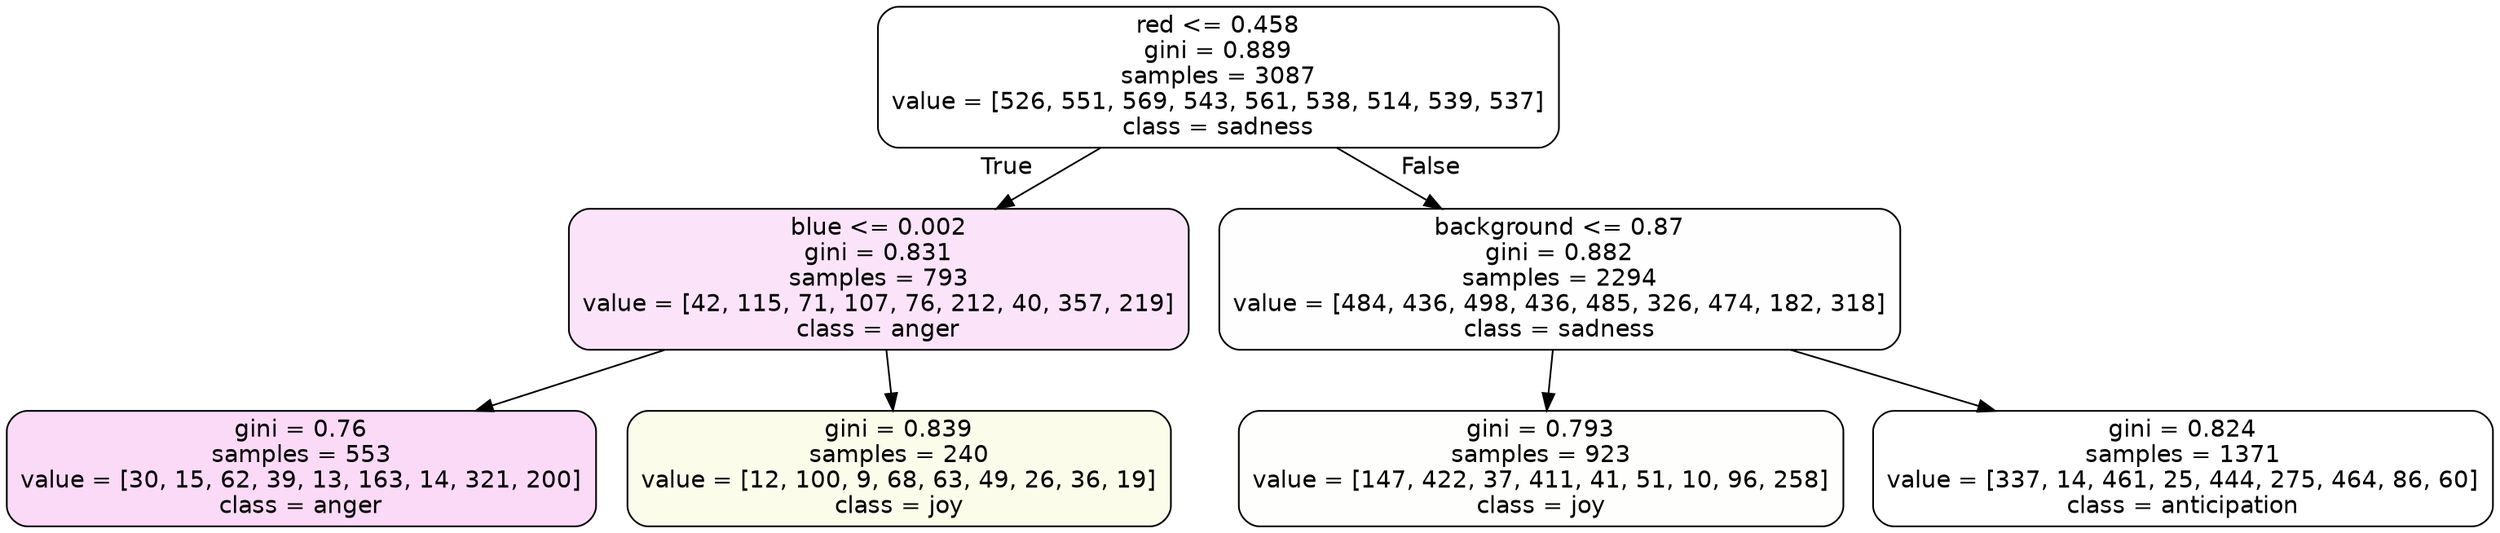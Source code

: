 digraph Tree {
node [shape=box, style="filled, rounded", color="black", fontname=helvetica] ;
edge [fontname=helvetica] ;
0 [label="red <= 0.458\ngini = 0.889\nsamples = 3087\nvalue = [526, 551, 569, 543, 561, 538, 514, 539, 537]\nclass = sadness", fillcolor="#64e53900"] ;
1 [label="blue <= 0.002\ngini = 0.831\nsamples = 793\nvalue = [42, 115, 71, 107, 76, 212, 40, 357, 219]\nclass = anger", fillcolor="#e539d722"] ;
0 -> 1 [labeldistance=2.5, labelangle=45, headlabel="True"] ;
2 [label="gini = 0.76\nsamples = 553\nvalue = [30, 15, 62, 39, 13, 163, 14, 321, 200]\nclass = anger", fillcolor="#e539d72f"] ;
1 -> 2 ;
3 [label="gini = 0.839\nsamples = 240\nvalue = [12, 100, 9, 68, 63, 49, 26, 36, 19]\nclass = joy", fillcolor="#d7e5391a"] ;
1 -> 3 ;
4 [label="background <= 0.87\ngini = 0.882\nsamples = 2294\nvalue = [484, 436, 498, 436, 485, 326, 474, 182, 318]\nclass = sadness", fillcolor="#64e53901"] ;
0 -> 4 [labeldistance=2.5, labelangle=-45, headlabel="False"] ;
5 [label="gini = 0.793\nsamples = 923\nvalue = [147, 422, 37, 411, 41, 51, 10, 96, 258]\nclass = joy", fillcolor="#d7e53903"] ;
4 -> 5 ;
6 [label="gini = 0.824\nsamples = 1371\nvalue = [337, 14, 461, 25, 444, 275, 464, 86, 60]\nclass = anticipation", fillcolor="#8139e500"] ;
4 -> 6 ;
}